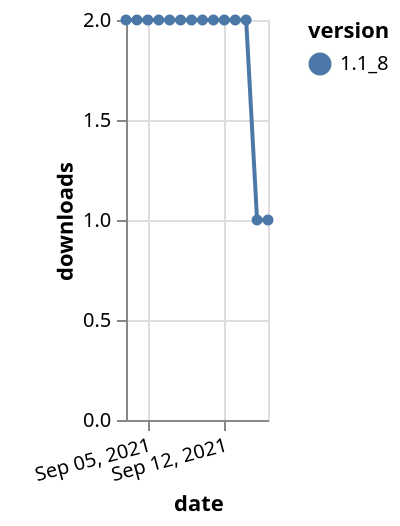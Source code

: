 {"$schema": "https://vega.github.io/schema/vega-lite/v5.json", "description": "A simple bar chart with embedded data.", "data": {"values": [{"date": "2021-09-03", "total": 2486, "delta": 2, "version": "1.1_8"}, {"date": "2021-09-04", "total": 2488, "delta": 2, "version": "1.1_8"}, {"date": "2021-09-05", "total": 2490, "delta": 2, "version": "1.1_8"}, {"date": "2021-09-06", "total": 2492, "delta": 2, "version": "1.1_8"}, {"date": "2021-09-07", "total": 2494, "delta": 2, "version": "1.1_8"}, {"date": "2021-09-08", "total": 2496, "delta": 2, "version": "1.1_8"}, {"date": "2021-09-09", "total": 2498, "delta": 2, "version": "1.1_8"}, {"date": "2021-09-10", "total": 2500, "delta": 2, "version": "1.1_8"}, {"date": "2021-09-11", "total": 2502, "delta": 2, "version": "1.1_8"}, {"date": "2021-09-12", "total": 2504, "delta": 2, "version": "1.1_8"}, {"date": "2021-09-13", "total": 2506, "delta": 2, "version": "1.1_8"}, {"date": "2021-09-14", "total": 2508, "delta": 2, "version": "1.1_8"}, {"date": "2021-09-15", "total": 2509, "delta": 1, "version": "1.1_8"}, {"date": "2021-09-16", "total": 2510, "delta": 1, "version": "1.1_8"}]}, "width": "container", "mark": {"type": "line", "point": {"filled": true}}, "encoding": {"x": {"field": "date", "type": "temporal", "timeUnit": "yearmonthdate", "title": "date", "axis": {"labelAngle": -15}}, "y": {"field": "delta", "type": "quantitative", "title": "downloads"}, "color": {"field": "version", "type": "nominal"}, "tooltip": {"field": "delta"}}}
